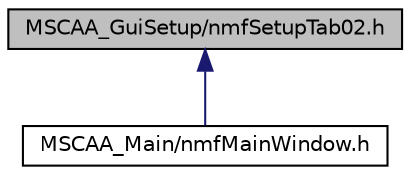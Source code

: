 digraph "MSCAA_GuiSetup/nmfSetupTab02.h"
{
 // LATEX_PDF_SIZE
  edge [fontname="Helvetica",fontsize="10",labelfontname="Helvetica",labelfontsize="10"];
  node [fontname="Helvetica",fontsize="10",shape=record];
  Node1 [label="MSCAA_GuiSetup/nmfSetupTab02.h",height=0.2,width=0.4,color="black", fillcolor="grey75", style="filled", fontcolor="black",tooltip="This file contains the class definition for the GUI elements and functionality for the 2nd tabbed Set..."];
  Node1 -> Node2 [dir="back",color="midnightblue",fontsize="10",style="solid",fontname="Helvetica"];
  Node2 [label="MSCAA_Main/nmfMainWindow.h",height=0.2,width=0.4,color="black", fillcolor="white", style="filled",URL="$nmf_main_window_8h_source.html",tooltip=" "];
}
